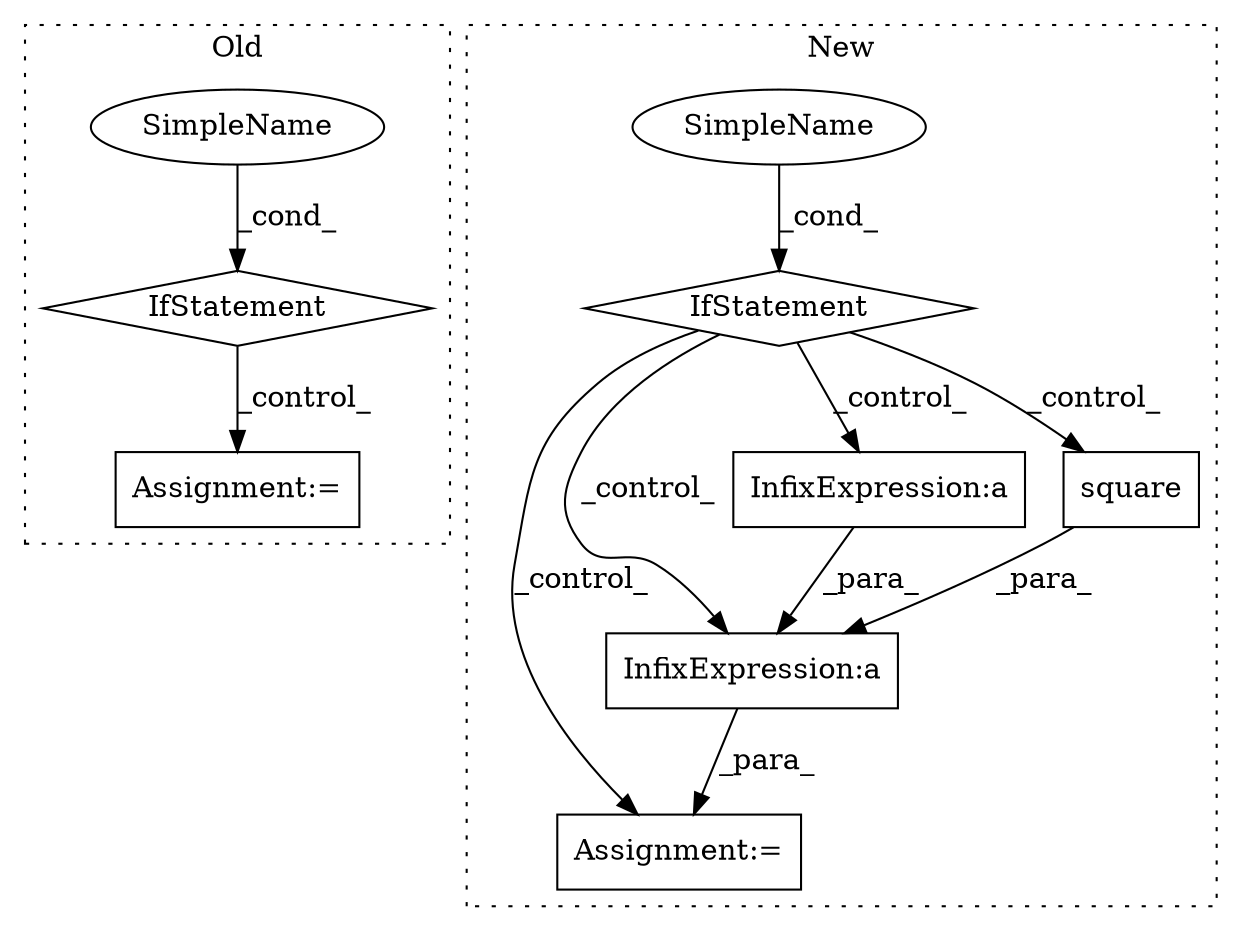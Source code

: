 digraph G {
subgraph cluster0 {
1 [label="IfStatement" a="25" s="1378,1430" l="4,2" shape="diamond"];
5 [label="Assignment:=" a="7" s="1464" l="1" shape="box"];
7 [label="SimpleName" a="42" s="" l="" shape="ellipse"];
label = "Old";
style="dotted";
}
subgraph cluster1 {
2 [label="square" a="32" s="1691,1707" l="7,1" shape="box"];
3 [label="Assignment:=" a="7" s="1654" l="1" shape="box"];
4 [label="InfixExpression:a" a="27" s="1682" l="3" shape="box"];
6 [label="IfStatement" a="25" s="1400,1457" l="4,2" shape="diamond"];
8 [label="SimpleName" a="42" s="" l="" shape="ellipse"];
9 [label="InfixExpression:a" a="27" s="1667" l="3" shape="box"];
label = "New";
style="dotted";
}
1 -> 5 [label="_control_"];
2 -> 4 [label="_para_"];
4 -> 3 [label="_para_"];
6 -> 9 [label="_control_"];
6 -> 2 [label="_control_"];
6 -> 3 [label="_control_"];
6 -> 4 [label="_control_"];
7 -> 1 [label="_cond_"];
8 -> 6 [label="_cond_"];
9 -> 4 [label="_para_"];
}